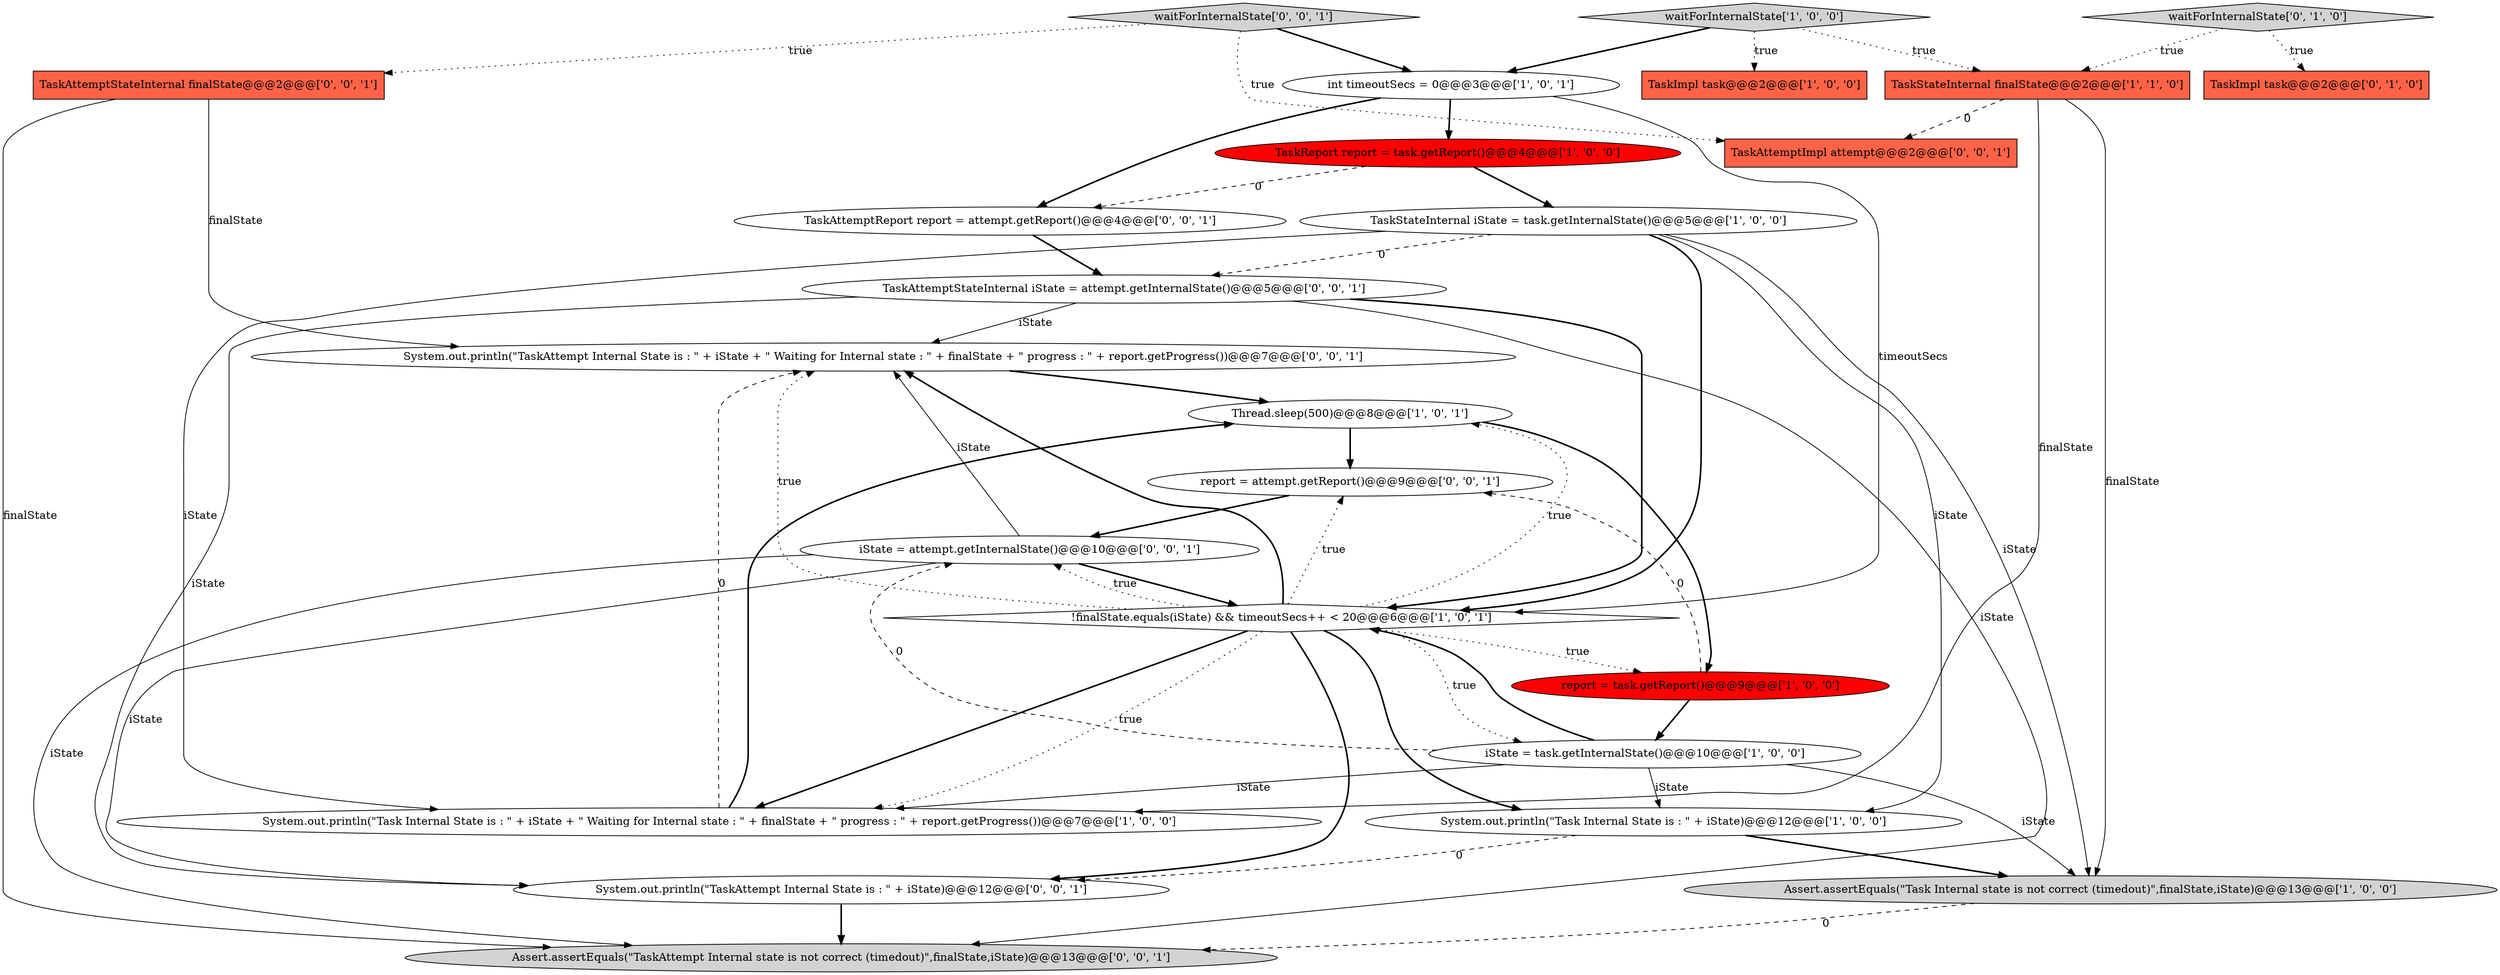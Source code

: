 digraph {
15 [style = filled, label = "TaskAttemptStateInternal finalState@@@2@@@['0', '0', '1']", fillcolor = tomato, shape = box image = "AAA0AAABBB3BBB"];
23 [style = filled, label = "System.out.println(\"TaskAttempt Internal State is : \" + iState)@@@12@@@['0', '0', '1']", fillcolor = white, shape = ellipse image = "AAA0AAABBB3BBB"];
7 [style = filled, label = "waitForInternalState['1', '0', '0']", fillcolor = lightgray, shape = diamond image = "AAA0AAABBB1BBB"];
6 [style = filled, label = "System.out.println(\"Task Internal State is : \" + iState)@@@12@@@['1', '0', '0']", fillcolor = white, shape = ellipse image = "AAA0AAABBB1BBB"];
13 [style = filled, label = "TaskImpl task@@@2@@@['0', '1', '0']", fillcolor = tomato, shape = box image = "AAA0AAABBB2BBB"];
11 [style = filled, label = "TaskReport report = task.getReport()@@@4@@@['1', '0', '0']", fillcolor = red, shape = ellipse image = "AAA1AAABBB1BBB"];
21 [style = filled, label = "TaskAttemptStateInternal iState = attempt.getInternalState()@@@5@@@['0', '0', '1']", fillcolor = white, shape = ellipse image = "AAA0AAABBB3BBB"];
18 [style = filled, label = "System.out.println(\"TaskAttempt Internal State is : \" + iState + \" Waiting for Internal state : \" + finalState + \" progress : \" + report.getProgress())@@@7@@@['0', '0', '1']", fillcolor = white, shape = ellipse image = "AAA0AAABBB3BBB"];
10 [style = filled, label = "!finalState.equals(iState) && timeoutSecs++ < 20@@@6@@@['1', '0', '1']", fillcolor = white, shape = diamond image = "AAA0AAABBB1BBB"];
14 [style = filled, label = "waitForInternalState['0', '1', '0']", fillcolor = lightgray, shape = diamond image = "AAA0AAABBB2BBB"];
24 [style = filled, label = "report = attempt.getReport()@@@9@@@['0', '0', '1']", fillcolor = white, shape = ellipse image = "AAA0AAABBB3BBB"];
16 [style = filled, label = "iState = attempt.getInternalState()@@@10@@@['0', '0', '1']", fillcolor = white, shape = ellipse image = "AAA0AAABBB3BBB"];
1 [style = filled, label = "iState = task.getInternalState()@@@10@@@['1', '0', '0']", fillcolor = white, shape = ellipse image = "AAA0AAABBB1BBB"];
2 [style = filled, label = "int timeoutSecs = 0@@@3@@@['1', '0', '1']", fillcolor = white, shape = ellipse image = "AAA0AAABBB1BBB"];
12 [style = filled, label = "System.out.println(\"Task Internal State is : \" + iState + \" Waiting for Internal state : \" + finalState + \" progress : \" + report.getProgress())@@@7@@@['1', '0', '0']", fillcolor = white, shape = ellipse image = "AAA0AAABBB1BBB"];
19 [style = filled, label = "Assert.assertEquals(\"TaskAttempt Internal state is not correct (timedout)\",finalState,iState)@@@13@@@['0', '0', '1']", fillcolor = lightgray, shape = ellipse image = "AAA0AAABBB3BBB"];
9 [style = filled, label = "Assert.assertEquals(\"Task Internal state is not correct (timedout)\",finalState,iState)@@@13@@@['1', '0', '0']", fillcolor = lightgray, shape = ellipse image = "AAA0AAABBB1BBB"];
0 [style = filled, label = "TaskImpl task@@@2@@@['1', '0', '0']", fillcolor = tomato, shape = box image = "AAA0AAABBB1BBB"];
22 [style = filled, label = "TaskAttemptReport report = attempt.getReport()@@@4@@@['0', '0', '1']", fillcolor = white, shape = ellipse image = "AAA0AAABBB3BBB"];
5 [style = filled, label = "TaskStateInternal iState = task.getInternalState()@@@5@@@['1', '0', '0']", fillcolor = white, shape = ellipse image = "AAA0AAABBB1BBB"];
17 [style = filled, label = "TaskAttemptImpl attempt@@@2@@@['0', '0', '1']", fillcolor = tomato, shape = box image = "AAA0AAABBB3BBB"];
8 [style = filled, label = "TaskStateInternal finalState@@@2@@@['1', '1', '0']", fillcolor = tomato, shape = box image = "AAA0AAABBB1BBB"];
4 [style = filled, label = "report = task.getReport()@@@9@@@['1', '0', '0']", fillcolor = red, shape = ellipse image = "AAA1AAABBB1BBB"];
20 [style = filled, label = "waitForInternalState['0', '0', '1']", fillcolor = lightgray, shape = diamond image = "AAA0AAABBB3BBB"];
3 [style = filled, label = "Thread.sleep(500)@@@8@@@['1', '0', '1']", fillcolor = white, shape = ellipse image = "AAA0AAABBB1BBB"];
10->18 [style = dotted, label="true"];
5->10 [style = bold, label=""];
21->10 [style = bold, label=""];
10->18 [style = bold, label=""];
18->3 [style = bold, label=""];
15->18 [style = solid, label="finalState"];
10->12 [style = dotted, label="true"];
16->23 [style = solid, label="iState"];
3->24 [style = bold, label=""];
16->10 [style = bold, label=""];
21->23 [style = solid, label="iState"];
20->17 [style = dotted, label="true"];
11->22 [style = dashed, label="0"];
22->21 [style = bold, label=""];
10->3 [style = dotted, label="true"];
5->12 [style = solid, label="iState"];
7->0 [style = dotted, label="true"];
3->4 [style = bold, label=""];
10->6 [style = bold, label=""];
21->18 [style = solid, label="iState"];
5->9 [style = solid, label="iState"];
14->13 [style = dotted, label="true"];
5->6 [style = solid, label="iState"];
20->2 [style = bold, label=""];
9->19 [style = dashed, label="0"];
24->16 [style = bold, label=""];
11->5 [style = bold, label=""];
1->6 [style = solid, label="iState"];
16->19 [style = solid, label="iState"];
10->12 [style = bold, label=""];
7->2 [style = bold, label=""];
10->23 [style = bold, label=""];
10->24 [style = dotted, label="true"];
1->12 [style = solid, label="iState"];
23->19 [style = bold, label=""];
1->16 [style = dashed, label="0"];
14->8 [style = dotted, label="true"];
2->10 [style = solid, label="timeoutSecs"];
8->9 [style = solid, label="finalState"];
1->9 [style = solid, label="iState"];
15->19 [style = solid, label="finalState"];
8->17 [style = dashed, label="0"];
5->21 [style = dashed, label="0"];
12->18 [style = dashed, label="0"];
4->1 [style = bold, label=""];
12->3 [style = bold, label=""];
8->12 [style = solid, label="finalState"];
10->1 [style = dotted, label="true"];
10->4 [style = dotted, label="true"];
6->9 [style = bold, label=""];
2->22 [style = bold, label=""];
4->24 [style = dashed, label="0"];
7->8 [style = dotted, label="true"];
1->10 [style = bold, label=""];
10->16 [style = dotted, label="true"];
21->19 [style = solid, label="iState"];
2->11 [style = bold, label=""];
6->23 [style = dashed, label="0"];
20->15 [style = dotted, label="true"];
16->18 [style = solid, label="iState"];
}
